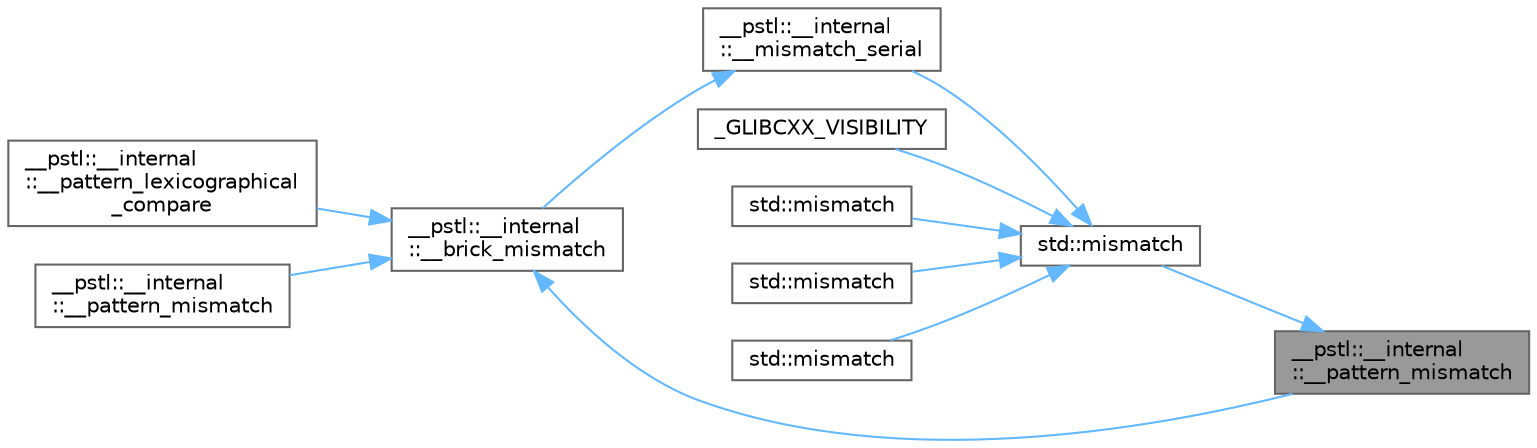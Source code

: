digraph "__pstl::__internal::__pattern_mismatch"
{
 // LATEX_PDF_SIZE
  bgcolor="transparent";
  edge [fontname=Helvetica,fontsize=10,labelfontname=Helvetica,labelfontsize=10];
  node [fontname=Helvetica,fontsize=10,shape=box,height=0.2,width=0.4];
  rankdir="RL";
  Node1 [id="Node000001",label="__pstl::__internal\l::__pattern_mismatch",height=0.2,width=0.4,color="gray40", fillcolor="grey60", style="filled", fontcolor="black",tooltip=" "];
  Node1 -> Node2 [id="edge21_Node000001_Node000002",dir="back",color="steelblue1",style="solid",tooltip=" "];
  Node2 [id="Node000002",label="std::mismatch",height=0.2,width=0.4,color="grey40", fillcolor="white", style="filled",URL="$namespacestd.html#a14e973b0980afe3afbceb376817e29f0",tooltip=" "];
  Node2 -> Node3 [id="edge22_Node000002_Node000003",dir="back",color="steelblue1",style="solid",tooltip=" "];
  Node3 [id="Node000003",label="__pstl::__internal\l::__mismatch_serial",height=0.2,width=0.4,color="grey40", fillcolor="white", style="filled",URL="$namespace____pstl_1_1____internal.html#af6e1bf383fe96c36bfa6a803caa71076",tooltip=" "];
  Node3 -> Node4 [id="edge23_Node000003_Node000004",dir="back",color="steelblue1",style="solid",tooltip=" "];
  Node4 [id="Node000004",label="__pstl::__internal\l::__brick_mismatch",height=0.2,width=0.4,color="grey40", fillcolor="white", style="filled",URL="$namespace____pstl_1_1____internal.html#a2011ee19f02c28a238c06f2b74b8106e",tooltip=" "];
  Node4 -> Node5 [id="edge24_Node000004_Node000005",dir="back",color="steelblue1",style="solid",tooltip=" "];
  Node5 [id="Node000005",label="__pstl::__internal\l::__pattern_lexicographical\l_compare",height=0.2,width=0.4,color="grey40", fillcolor="white", style="filled",URL="$namespace____pstl_1_1____internal.html#a0594b7be154260d4252b5fecdd79b5a8",tooltip=" "];
  Node4 -> Node1 [id="edge25_Node000004_Node000001",dir="back",color="steelblue1",style="solid",tooltip=" "];
  Node4 -> Node6 [id="edge26_Node000004_Node000006",dir="back",color="steelblue1",style="solid",tooltip=" "];
  Node6 [id="Node000006",label="__pstl::__internal\l::__pattern_mismatch",height=0.2,width=0.4,color="grey40", fillcolor="white", style="filled",URL="$namespace____pstl_1_1____internal.html#a86ddc2652f50a65b022beba313670f4d",tooltip=" "];
  Node2 -> Node7 [id="edge27_Node000002_Node000007",dir="back",color="steelblue1",style="solid",tooltip=" "];
  Node7 [id="Node000007",label="_GLIBCXX_VISIBILITY",height=0.2,width=0.4,color="grey40", fillcolor="white", style="filled",URL="$_classes_2lib_2include_2c_09_09_2parallel_2algorithmfwd_8h.html#a544d74b2d5d0dd2197f5fd6f02691de0",tooltip=" "];
  Node2 -> Node8 [id="edge28_Node000002_Node000008",dir="back",color="steelblue1",style="solid",tooltip=" "];
  Node8 [id="Node000008",label="std::mismatch",height=0.2,width=0.4,color="grey40", fillcolor="white", style="filled",URL="$namespacestd.html#aeff88a322fe7ab5920e8b5e2d8acd38c",tooltip=" "];
  Node2 -> Node9 [id="edge29_Node000002_Node000009",dir="back",color="steelblue1",style="solid",tooltip=" "];
  Node9 [id="Node000009",label="std::mismatch",height=0.2,width=0.4,color="grey40", fillcolor="white", style="filled",URL="$namespacestd.html#a18b2972571349d61b13f4f75cd358f46",tooltip=" "];
  Node2 -> Node10 [id="edge30_Node000002_Node000010",dir="back",color="steelblue1",style="solid",tooltip=" "];
  Node10 [id="Node000010",label="std::mismatch",height=0.2,width=0.4,color="grey40", fillcolor="white", style="filled",URL="$namespacestd.html#a1dde41f94bd1e5cfdc526470babc1a91",tooltip=" "];
}
